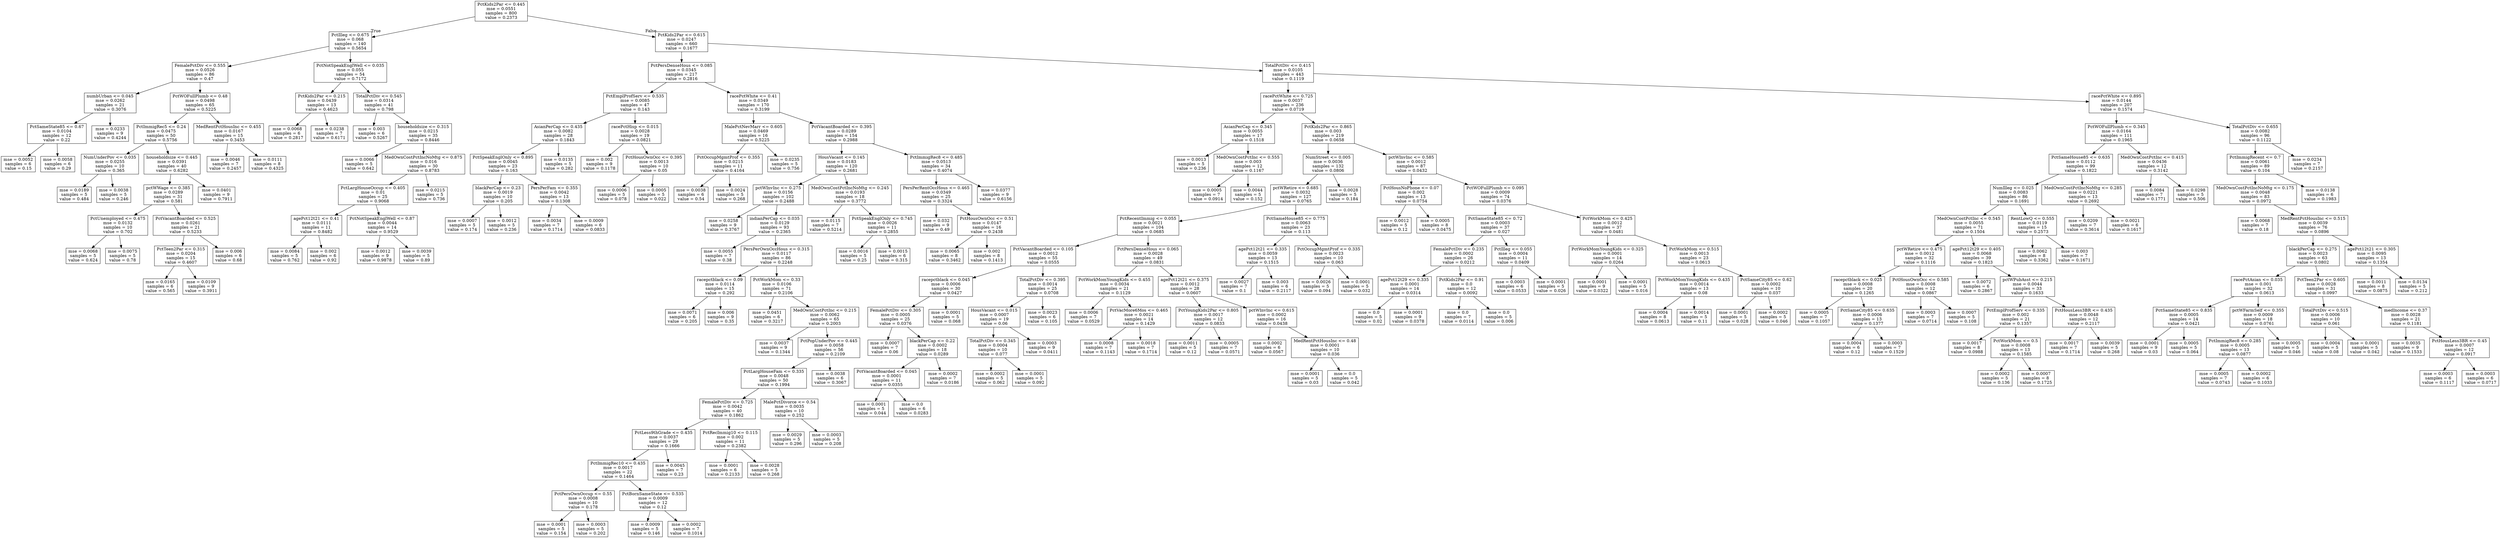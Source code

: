 digraph Tree {
node [shape=box] ;
0 [label="PctKids2Par <= 0.445\nmse = 0.0551\nsamples = 800\nvalue = 0.2373"] ;
1 [label="PctIlleg <= 0.675\nmse = 0.068\nsamples = 140\nvalue = 0.5654"] ;
0 -> 1 [labeldistance=2.5, labelangle=45, headlabel="True"] ;
2 [label="FemalePctDiv <= 0.555\nmse = 0.0526\nsamples = 86\nvalue = 0.47"] ;
1 -> 2 ;
3 [label="numbUrban <= 0.045\nmse = 0.0262\nsamples = 21\nvalue = 0.3076"] ;
2 -> 3 ;
4 [label="PctSameState85 <= 0.67\nmse = 0.0104\nsamples = 12\nvalue = 0.22"] ;
3 -> 4 ;
5 [label="mse = 0.0052\nsamples = 6\nvalue = 0.15"] ;
4 -> 5 ;
6 [label="mse = 0.0058\nsamples = 6\nvalue = 0.29"] ;
4 -> 6 ;
7 [label="mse = 0.0233\nsamples = 9\nvalue = 0.4244"] ;
3 -> 7 ;
8 [label="PctWOFullPlumb <= 0.48\nmse = 0.0498\nsamples = 65\nvalue = 0.5225"] ;
2 -> 8 ;
9 [label="PctImmigRec5 <= 0.24\nmse = 0.0475\nsamples = 50\nvalue = 0.5756"] ;
8 -> 9 ;
10 [label="NumUnderPov <= 0.035\nmse = 0.0255\nsamples = 10\nvalue = 0.365"] ;
9 -> 10 ;
11 [label="mse = 0.0189\nsamples = 5\nvalue = 0.484"] ;
10 -> 11 ;
12 [label="mse = 0.0038\nsamples = 5\nvalue = 0.246"] ;
10 -> 12 ;
13 [label="householdsize <= 0.445\nmse = 0.0391\nsamples = 40\nvalue = 0.6282"] ;
9 -> 13 ;
14 [label="pctWWage <= 0.385\nmse = 0.0289\nsamples = 31\nvalue = 0.581"] ;
13 -> 14 ;
15 [label="PctUnemployed <= 0.475\nmse = 0.0132\nsamples = 10\nvalue = 0.702"] ;
14 -> 15 ;
16 [label="mse = 0.0068\nsamples = 5\nvalue = 0.624"] ;
15 -> 16 ;
17 [label="mse = 0.0075\nsamples = 5\nvalue = 0.78"] ;
15 -> 17 ;
18 [label="PctVacantBoarded <= 0.525\nmse = 0.0261\nsamples = 21\nvalue = 0.5233"] ;
14 -> 18 ;
19 [label="PctTeen2Par <= 0.315\nmse = 0.0204\nsamples = 15\nvalue = 0.4607"] ;
18 -> 19 ;
20 [label="mse = 0.0165\nsamples = 6\nvalue = 0.565"] ;
19 -> 20 ;
21 [label="mse = 0.0109\nsamples = 9\nvalue = 0.3911"] ;
19 -> 21 ;
22 [label="mse = 0.006\nsamples = 6\nvalue = 0.68"] ;
18 -> 22 ;
23 [label="mse = 0.0401\nsamples = 9\nvalue = 0.7911"] ;
13 -> 23 ;
24 [label="MedRentPctHousInc <= 0.455\nmse = 0.0167\nsamples = 15\nvalue = 0.3453"] ;
8 -> 24 ;
25 [label="mse = 0.0046\nsamples = 7\nvalue = 0.2457"] ;
24 -> 25 ;
26 [label="mse = 0.0111\nsamples = 8\nvalue = 0.4325"] ;
24 -> 26 ;
27 [label="PctNotSpeakEnglWell <= 0.035\nmse = 0.055\nsamples = 54\nvalue = 0.7172"] ;
1 -> 27 ;
28 [label="PctKids2Par <= 0.215\nmse = 0.0439\nsamples = 13\nvalue = 0.4623"] ;
27 -> 28 ;
29 [label="mse = 0.0068\nsamples = 6\nvalue = 0.2817"] ;
28 -> 29 ;
30 [label="mse = 0.0238\nsamples = 7\nvalue = 0.6171"] ;
28 -> 30 ;
31 [label="TotalPctDiv <= 0.545\nmse = 0.0314\nsamples = 41\nvalue = 0.798"] ;
27 -> 31 ;
32 [label="mse = 0.003\nsamples = 6\nvalue = 0.5267"] ;
31 -> 32 ;
33 [label="householdsize <= 0.315\nmse = 0.0215\nsamples = 35\nvalue = 0.8446"] ;
31 -> 33 ;
34 [label="mse = 0.0066\nsamples = 5\nvalue = 0.642"] ;
33 -> 34 ;
35 [label="MedOwnCostPctIncNoMtg <= 0.875\nmse = 0.016\nsamples = 30\nvalue = 0.8783"] ;
33 -> 35 ;
36 [label="PctLargHouseOccup <= 0.405\nmse = 0.01\nsamples = 25\nvalue = 0.9068"] ;
35 -> 36 ;
37 [label="agePct12t21 <= 0.41\nmse = 0.0111\nsamples = 11\nvalue = 0.8482"] ;
36 -> 37 ;
38 [label="mse = 0.0084\nsamples = 5\nvalue = 0.762"] ;
37 -> 38 ;
39 [label="mse = 0.002\nsamples = 6\nvalue = 0.92"] ;
37 -> 39 ;
40 [label="PctNotSpeakEnglWell <= 0.87\nmse = 0.0044\nsamples = 14\nvalue = 0.9529"] ;
36 -> 40 ;
41 [label="mse = 0.0012\nsamples = 9\nvalue = 0.9878"] ;
40 -> 41 ;
42 [label="mse = 0.0039\nsamples = 5\nvalue = 0.89"] ;
40 -> 42 ;
43 [label="mse = 0.0215\nsamples = 5\nvalue = 0.736"] ;
35 -> 43 ;
44 [label="PctKids2Par <= 0.615\nmse = 0.0247\nsamples = 660\nvalue = 0.1677"] ;
0 -> 44 [labeldistance=2.5, labelangle=-45, headlabel="False"] ;
45 [label="PctPersDenseHous <= 0.085\nmse = 0.0345\nsamples = 217\nvalue = 0.2816"] ;
44 -> 45 ;
46 [label="PctEmplProfServ <= 0.535\nmse = 0.0085\nsamples = 47\nvalue = 0.143"] ;
45 -> 46 ;
47 [label="AsianPerCap <= 0.435\nmse = 0.0082\nsamples = 28\nvalue = 0.1843"] ;
46 -> 47 ;
48 [label="PctSpeakEnglOnly <= 0.895\nmse = 0.0045\nsamples = 23\nvalue = 0.163"] ;
47 -> 48 ;
49 [label="blackPerCap <= 0.23\nmse = 0.0019\nsamples = 10\nvalue = 0.205"] ;
48 -> 49 ;
50 [label="mse = 0.0007\nsamples = 5\nvalue = 0.174"] ;
49 -> 50 ;
51 [label="mse = 0.0012\nsamples = 5\nvalue = 0.236"] ;
49 -> 51 ;
52 [label="PersPerFam <= 0.355\nmse = 0.0042\nsamples = 13\nvalue = 0.1308"] ;
48 -> 52 ;
53 [label="mse = 0.0034\nsamples = 7\nvalue = 0.1714"] ;
52 -> 53 ;
54 [label="mse = 0.0009\nsamples = 6\nvalue = 0.0833"] ;
52 -> 54 ;
55 [label="mse = 0.0135\nsamples = 5\nvalue = 0.282"] ;
47 -> 55 ;
56 [label="racePctHisp <= 0.015\nmse = 0.0028\nsamples = 19\nvalue = 0.0821"] ;
46 -> 56 ;
57 [label="mse = 0.002\nsamples = 9\nvalue = 0.1178"] ;
56 -> 57 ;
58 [label="PctHousOwnOcc <= 0.395\nmse = 0.0013\nsamples = 10\nvalue = 0.05"] ;
56 -> 58 ;
59 [label="mse = 0.0006\nsamples = 5\nvalue = 0.078"] ;
58 -> 59 ;
60 [label="mse = 0.0005\nsamples = 5\nvalue = 0.022"] ;
58 -> 60 ;
61 [label="racePctWhite <= 0.41\nmse = 0.0349\nsamples = 170\nvalue = 0.3199"] ;
45 -> 61 ;
62 [label="MalePctNevMarr <= 0.605\nmse = 0.0469\nsamples = 16\nvalue = 0.5225"] ;
61 -> 62 ;
63 [label="PctOccupMgmtProf <= 0.355\nmse = 0.0215\nsamples = 11\nvalue = 0.4164"] ;
62 -> 63 ;
64 [label="mse = 0.0038\nsamples = 6\nvalue = 0.54"] ;
63 -> 64 ;
65 [label="mse = 0.0024\nsamples = 5\nvalue = 0.268"] ;
63 -> 65 ;
66 [label="mse = 0.0235\nsamples = 5\nvalue = 0.756"] ;
62 -> 66 ;
67 [label="PctVacantBoarded <= 0.395\nmse = 0.0289\nsamples = 154\nvalue = 0.2988"] ;
61 -> 67 ;
68 [label="HousVacant <= 0.145\nmse = 0.0183\nsamples = 120\nvalue = 0.2681"] ;
67 -> 68 ;
69 [label="pctWInvInc <= 0.275\nmse = 0.0156\nsamples = 102\nvalue = 0.2488"] ;
68 -> 69 ;
70 [label="mse = 0.0258\nsamples = 9\nvalue = 0.3767"] ;
69 -> 70 ;
71 [label="indianPerCap <= 0.035\nmse = 0.0129\nsamples = 93\nvalue = 0.2365"] ;
69 -> 71 ;
72 [label="mse = 0.0055\nsamples = 7\nvalue = 0.38"] ;
71 -> 72 ;
73 [label="PersPerOwnOccHous <= 0.315\nmse = 0.0117\nsamples = 86\nvalue = 0.2248"] ;
71 -> 73 ;
74 [label="racepctblack <= 0.09\nmse = 0.0114\nsamples = 15\nvalue = 0.292"] ;
73 -> 74 ;
75 [label="mse = 0.0071\nsamples = 6\nvalue = 0.205"] ;
74 -> 75 ;
76 [label="mse = 0.006\nsamples = 9\nvalue = 0.35"] ;
74 -> 76 ;
77 [label="PctWorkMom <= 0.33\nmse = 0.0106\nsamples = 71\nvalue = 0.2106"] ;
73 -> 77 ;
78 [label="mse = 0.0451\nsamples = 6\nvalue = 0.3217"] ;
77 -> 78 ;
79 [label="MedOwnCostPctInc <= 0.215\nmse = 0.0062\nsamples = 65\nvalue = 0.2003"] ;
77 -> 79 ;
80 [label="mse = 0.0037\nsamples = 9\nvalue = 0.1344"] ;
79 -> 80 ;
81 [label="PctPopUnderPov <= 0.445\nmse = 0.0058\nsamples = 56\nvalue = 0.2109"] ;
79 -> 81 ;
82 [label="PctLargHouseFam <= 0.335\nmse = 0.0048\nsamples = 50\nvalue = 0.1994"] ;
81 -> 82 ;
83 [label="FemalePctDiv <= 0.725\nmse = 0.0042\nsamples = 40\nvalue = 0.1862"] ;
82 -> 83 ;
84 [label="PctLess9thGrade <= 0.435\nmse = 0.0037\nsamples = 29\nvalue = 0.1666"] ;
83 -> 84 ;
85 [label="PctImmigRec10 <= 0.435\nmse = 0.0017\nsamples = 22\nvalue = 0.1464"] ;
84 -> 85 ;
86 [label="PctPersOwnOccup <= 0.55\nmse = 0.0008\nsamples = 10\nvalue = 0.178"] ;
85 -> 86 ;
87 [label="mse = 0.0001\nsamples = 5\nvalue = 0.154"] ;
86 -> 87 ;
88 [label="mse = 0.0003\nsamples = 5\nvalue = 0.202"] ;
86 -> 88 ;
89 [label="PctBornSameState <= 0.535\nmse = 0.0009\nsamples = 12\nvalue = 0.12"] ;
85 -> 89 ;
90 [label="mse = 0.0009\nsamples = 5\nvalue = 0.146"] ;
89 -> 90 ;
91 [label="mse = 0.0002\nsamples = 7\nvalue = 0.1014"] ;
89 -> 91 ;
92 [label="mse = 0.0045\nsamples = 7\nvalue = 0.23"] ;
84 -> 92 ;
93 [label="PctRecImmig10 <= 0.115\nmse = 0.002\nsamples = 11\nvalue = 0.2382"] ;
83 -> 93 ;
94 [label="mse = 0.0001\nsamples = 6\nvalue = 0.2133"] ;
93 -> 94 ;
95 [label="mse = 0.0028\nsamples = 5\nvalue = 0.268"] ;
93 -> 95 ;
96 [label="MalePctDivorce <= 0.54\nmse = 0.0035\nsamples = 10\nvalue = 0.252"] ;
82 -> 96 ;
97 [label="mse = 0.0029\nsamples = 5\nvalue = 0.296"] ;
96 -> 97 ;
98 [label="mse = 0.0003\nsamples = 5\nvalue = 0.208"] ;
96 -> 98 ;
99 [label="mse = 0.0038\nsamples = 6\nvalue = 0.3067"] ;
81 -> 99 ;
100 [label="MedOwnCostPctIncNoMtg <= 0.245\nmse = 0.0193\nsamples = 18\nvalue = 0.3772"] ;
68 -> 100 ;
101 [label="mse = 0.0115\nsamples = 7\nvalue = 0.5214"] ;
100 -> 101 ;
102 [label="PctSpeakEnglOnly <= 0.745\nmse = 0.0026\nsamples = 11\nvalue = 0.2855"] ;
100 -> 102 ;
103 [label="mse = 0.0016\nsamples = 5\nvalue = 0.25"] ;
102 -> 103 ;
104 [label="mse = 0.0015\nsamples = 6\nvalue = 0.315"] ;
102 -> 104 ;
105 [label="PctImmigRec8 <= 0.485\nmse = 0.0513\nsamples = 34\nvalue = 0.4074"] ;
67 -> 105 ;
106 [label="PersPerRentOccHous <= 0.465\nmse = 0.0349\nsamples = 25\nvalue = 0.3324"] ;
105 -> 106 ;
107 [label="mse = 0.032\nsamples = 9\nvalue = 0.49"] ;
106 -> 107 ;
108 [label="PctHousOwnOcc <= 0.51\nmse = 0.0147\nsamples = 16\nvalue = 0.2438"] ;
106 -> 108 ;
109 [label="mse = 0.0065\nsamples = 8\nvalue = 0.3462"] ;
108 -> 109 ;
110 [label="mse = 0.002\nsamples = 8\nvalue = 0.1413"] ;
108 -> 110 ;
111 [label="mse = 0.0377\nsamples = 9\nvalue = 0.6156"] ;
105 -> 111 ;
112 [label="TotalPctDiv <= 0.415\nmse = 0.0105\nsamples = 443\nvalue = 0.1119"] ;
44 -> 112 ;
113 [label="racePctWhite <= 0.725\nmse = 0.0037\nsamples = 236\nvalue = 0.0719"] ;
112 -> 113 ;
114 [label="AsianPerCap <= 0.345\nmse = 0.0055\nsamples = 17\nvalue = 0.1518"] ;
113 -> 114 ;
115 [label="mse = 0.0013\nsamples = 5\nvalue = 0.236"] ;
114 -> 115 ;
116 [label="MedOwnCostPctInc <= 0.555\nmse = 0.003\nsamples = 12\nvalue = 0.1167"] ;
114 -> 116 ;
117 [label="mse = 0.0005\nsamples = 7\nvalue = 0.0914"] ;
116 -> 117 ;
118 [label="mse = 0.0044\nsamples = 5\nvalue = 0.152"] ;
116 -> 118 ;
119 [label="PctKids2Par <= 0.865\nmse = 0.003\nsamples = 219\nvalue = 0.0658"] ;
113 -> 119 ;
120 [label="NumStreet <= 0.005\nmse = 0.0036\nsamples = 132\nvalue = 0.0806"] ;
119 -> 120 ;
121 [label="pctWRetire <= 0.685\nmse = 0.0032\nsamples = 127\nvalue = 0.0765"] ;
120 -> 121 ;
122 [label="PctRecentImmig <= 0.055\nmse = 0.0021\nsamples = 104\nvalue = 0.0685"] ;
121 -> 122 ;
123 [label="PctVacantBoarded <= 0.105\nmse = 0.0012\nsamples = 55\nvalue = 0.0555"] ;
122 -> 123 ;
124 [label="racepctblack <= 0.045\nmse = 0.0006\nsamples = 30\nvalue = 0.0427"] ;
123 -> 124 ;
125 [label="FemalePctDiv <= 0.305\nmse = 0.0005\nsamples = 25\nvalue = 0.0376"] ;
124 -> 125 ;
126 [label="mse = 0.0007\nsamples = 7\nvalue = 0.06"] ;
125 -> 126 ;
127 [label="blackPerCap <= 0.22\nmse = 0.0002\nsamples = 18\nvalue = 0.0289"] ;
125 -> 127 ;
128 [label="PctVacantBoarded <= 0.045\nmse = 0.0001\nsamples = 11\nvalue = 0.0355"] ;
127 -> 128 ;
129 [label="mse = 0.0001\nsamples = 5\nvalue = 0.044"] ;
128 -> 129 ;
130 [label="mse = 0.0\nsamples = 6\nvalue = 0.0283"] ;
128 -> 130 ;
131 [label="mse = 0.0002\nsamples = 7\nvalue = 0.0186"] ;
127 -> 131 ;
132 [label="mse = 0.0001\nsamples = 5\nvalue = 0.068"] ;
124 -> 132 ;
133 [label="TotalPctDiv <= 0.395\nmse = 0.0014\nsamples = 25\nvalue = 0.0708"] ;
123 -> 133 ;
134 [label="HousVacant <= 0.015\nmse = 0.0007\nsamples = 19\nvalue = 0.06"] ;
133 -> 134 ;
135 [label="TotalPctDiv <= 0.345\nmse = 0.0004\nsamples = 10\nvalue = 0.077"] ;
134 -> 135 ;
136 [label="mse = 0.0002\nsamples = 5\nvalue = 0.062"] ;
135 -> 136 ;
137 [label="mse = 0.0001\nsamples = 5\nvalue = 0.092"] ;
135 -> 137 ;
138 [label="mse = 0.0003\nsamples = 9\nvalue = 0.0411"] ;
134 -> 138 ;
139 [label="mse = 0.0023\nsamples = 6\nvalue = 0.105"] ;
133 -> 139 ;
140 [label="PctPersDenseHous <= 0.065\nmse = 0.0028\nsamples = 49\nvalue = 0.0831"] ;
122 -> 140 ;
141 [label="PctWorkMomYoungKids <= 0.455\nmse = 0.0034\nsamples = 21\nvalue = 0.1129"] ;
140 -> 141 ;
142 [label="mse = 0.0006\nsamples = 7\nvalue = 0.0529"] ;
141 -> 142 ;
143 [label="PctVacMore6Mos <= 0.465\nmse = 0.0021\nsamples = 14\nvalue = 0.1429"] ;
141 -> 143 ;
144 [label="mse = 0.0008\nsamples = 7\nvalue = 0.1143"] ;
143 -> 144 ;
145 [label="mse = 0.0018\nsamples = 7\nvalue = 0.1714"] ;
143 -> 145 ;
146 [label="agePct12t21 <= 0.375\nmse = 0.0012\nsamples = 28\nvalue = 0.0607"] ;
140 -> 146 ;
147 [label="PctYoungKids2Par <= 0.805\nmse = 0.0017\nsamples = 12\nvalue = 0.0833"] ;
146 -> 147 ;
148 [label="mse = 0.0011\nsamples = 5\nvalue = 0.12"] ;
147 -> 148 ;
149 [label="mse = 0.0005\nsamples = 7\nvalue = 0.0571"] ;
147 -> 149 ;
150 [label="pctWInvInc <= 0.615\nmse = 0.0002\nsamples = 16\nvalue = 0.0438"] ;
146 -> 150 ;
151 [label="mse = 0.0002\nsamples = 6\nvalue = 0.0567"] ;
150 -> 151 ;
152 [label="MedRentPctHousInc <= 0.48\nmse = 0.0001\nsamples = 10\nvalue = 0.036"] ;
150 -> 152 ;
153 [label="mse = 0.0001\nsamples = 5\nvalue = 0.03"] ;
152 -> 153 ;
154 [label="mse = 0.0\nsamples = 5\nvalue = 0.042"] ;
152 -> 154 ;
155 [label="PctSameHouse85 <= 0.775\nmse = 0.0063\nsamples = 23\nvalue = 0.113"] ;
121 -> 155 ;
156 [label="agePct12t21 <= 0.335\nmse = 0.0059\nsamples = 13\nvalue = 0.1515"] ;
155 -> 156 ;
157 [label="mse = 0.0027\nsamples = 7\nvalue = 0.1"] ;
156 -> 157 ;
158 [label="mse = 0.003\nsamples = 6\nvalue = 0.2117"] ;
156 -> 158 ;
159 [label="PctOccupMgmtProf <= 0.335\nmse = 0.0023\nsamples = 10\nvalue = 0.063"] ;
155 -> 159 ;
160 [label="mse = 0.0026\nsamples = 5\nvalue = 0.094"] ;
159 -> 160 ;
161 [label="mse = 0.0001\nsamples = 5\nvalue = 0.032"] ;
159 -> 161 ;
162 [label="mse = 0.0028\nsamples = 5\nvalue = 0.184"] ;
120 -> 162 ;
163 [label="pctWInvInc <= 0.585\nmse = 0.0012\nsamples = 87\nvalue = 0.0432"] ;
119 -> 163 ;
164 [label="PctHousNoPhone <= 0.07\nmse = 0.002\nsamples = 13\nvalue = 0.0754"] ;
163 -> 164 ;
165 [label="mse = 0.0012\nsamples = 5\nvalue = 0.12"] ;
164 -> 165 ;
166 [label="mse = 0.0005\nsamples = 8\nvalue = 0.0475"] ;
164 -> 166 ;
167 [label="PctWOFullPlumb <= 0.095\nmse = 0.0009\nsamples = 74\nvalue = 0.0376"] ;
163 -> 167 ;
168 [label="PctSameState85 <= 0.72\nmse = 0.0003\nsamples = 37\nvalue = 0.027"] ;
167 -> 168 ;
169 [label="FemalePctDiv <= 0.235\nmse = 0.0002\nsamples = 26\nvalue = 0.0212"] ;
168 -> 169 ;
170 [label="agePct12t29 <= 0.335\nmse = 0.0001\nsamples = 14\nvalue = 0.0314"] ;
169 -> 170 ;
171 [label="mse = 0.0\nsamples = 5\nvalue = 0.02"] ;
170 -> 171 ;
172 [label="mse = 0.0001\nsamples = 9\nvalue = 0.0378"] ;
170 -> 172 ;
173 [label="PctKids2Par <= 0.91\nmse = 0.0\nsamples = 12\nvalue = 0.0092"] ;
169 -> 173 ;
174 [label="mse = 0.0\nsamples = 7\nvalue = 0.0114"] ;
173 -> 174 ;
175 [label="mse = 0.0\nsamples = 5\nvalue = 0.006"] ;
173 -> 175 ;
176 [label="PctIlleg <= 0.055\nmse = 0.0004\nsamples = 11\nvalue = 0.0409"] ;
168 -> 176 ;
177 [label="mse = 0.0003\nsamples = 6\nvalue = 0.0533"] ;
176 -> 177 ;
178 [label="mse = 0.0001\nsamples = 5\nvalue = 0.026"] ;
176 -> 178 ;
179 [label="PctWorkMom <= 0.425\nmse = 0.0012\nsamples = 37\nvalue = 0.0481"] ;
167 -> 179 ;
180 [label="PctWorkMomYoungKids <= 0.325\nmse = 0.0001\nsamples = 14\nvalue = 0.0264"] ;
179 -> 180 ;
181 [label="mse = 0.0001\nsamples = 9\nvalue = 0.0322"] ;
180 -> 181 ;
182 [label="mse = 0.0001\nsamples = 5\nvalue = 0.016"] ;
180 -> 182 ;
183 [label="PctWorkMom <= 0.515\nmse = 0.0013\nsamples = 23\nvalue = 0.0613"] ;
179 -> 183 ;
184 [label="PctWorkMomYoungKids <= 0.435\nmse = 0.0014\nsamples = 13\nvalue = 0.08"] ;
183 -> 184 ;
185 [label="mse = 0.0004\nsamples = 8\nvalue = 0.0613"] ;
184 -> 185 ;
186 [label="mse = 0.0014\nsamples = 5\nvalue = 0.11"] ;
184 -> 186 ;
187 [label="PctSameCity85 <= 0.62\nmse = 0.0002\nsamples = 10\nvalue = 0.037"] ;
183 -> 187 ;
188 [label="mse = 0.0001\nsamples = 5\nvalue = 0.028"] ;
187 -> 188 ;
189 [label="mse = 0.0002\nsamples = 5\nvalue = 0.046"] ;
187 -> 189 ;
190 [label="racePctWhite <= 0.895\nmse = 0.0144\nsamples = 207\nvalue = 0.1574"] ;
112 -> 190 ;
191 [label="PctWOFullPlumb <= 0.345\nmse = 0.0164\nsamples = 111\nvalue = 0.1965"] ;
190 -> 191 ;
192 [label="PctSameHouse85 <= 0.635\nmse = 0.0112\nsamples = 99\nvalue = 0.1822"] ;
191 -> 192 ;
193 [label="NumIlleg <= 0.025\nmse = 0.0083\nsamples = 86\nvalue = 0.1691"] ;
192 -> 193 ;
194 [label="MedOwnCostPctInc <= 0.545\nmse = 0.0055\nsamples = 71\nvalue = 0.1504"] ;
193 -> 194 ;
195 [label="pctWRetire <= 0.475\nmse = 0.0012\nsamples = 32\nvalue = 0.1116"] ;
194 -> 195 ;
196 [label="racepctblack <= 0.025\nmse = 0.0008\nsamples = 20\nvalue = 0.1265"] ;
195 -> 196 ;
197 [label="mse = 0.0005\nsamples = 7\nvalue = 0.1057"] ;
196 -> 197 ;
198 [label="PctSameCity85 <= 0.635\nmse = 0.0006\nsamples = 13\nvalue = 0.1377"] ;
196 -> 198 ;
199 [label="mse = 0.0004\nsamples = 6\nvalue = 0.12"] ;
198 -> 199 ;
200 [label="mse = 0.0003\nsamples = 7\nvalue = 0.1529"] ;
198 -> 200 ;
201 [label="PctHousOwnOcc <= 0.585\nmse = 0.0008\nsamples = 12\nvalue = 0.0867"] ;
195 -> 201 ;
202 [label="mse = 0.0003\nsamples = 7\nvalue = 0.0714"] ;
201 -> 202 ;
203 [label="mse = 0.0007\nsamples = 5\nvalue = 0.108"] ;
201 -> 203 ;
204 [label="agePct12t29 <= 0.405\nmse = 0.0068\nsamples = 39\nvalue = 0.1823"] ;
194 -> 204 ;
205 [label="mse = 0.0072\nsamples = 6\nvalue = 0.2867"] ;
204 -> 205 ;
206 [label="pctWPubAsst <= 0.215\nmse = 0.0044\nsamples = 33\nvalue = 0.1633"] ;
204 -> 206 ;
207 [label="PctEmplProfServ <= 0.335\nmse = 0.002\nsamples = 21\nvalue = 0.1357"] ;
206 -> 207 ;
208 [label="mse = 0.0017\nsamples = 8\nvalue = 0.0988"] ;
207 -> 208 ;
209 [label="PctWorkMom <= 0.5\nmse = 0.0008\nsamples = 13\nvalue = 0.1585"] ;
207 -> 209 ;
210 [label="mse = 0.0002\nsamples = 5\nvalue = 0.136"] ;
209 -> 210 ;
211 [label="mse = 0.0007\nsamples = 8\nvalue = 0.1725"] ;
209 -> 211 ;
212 [label="PctHousLess3BR <= 0.435\nmse = 0.0048\nsamples = 12\nvalue = 0.2117"] ;
206 -> 212 ;
213 [label="mse = 0.0017\nsamples = 7\nvalue = 0.1714"] ;
212 -> 213 ;
214 [label="mse = 0.0039\nsamples = 5\nvalue = 0.268"] ;
212 -> 214 ;
215 [label="RentLowQ <= 0.555\nmse = 0.0119\nsamples = 15\nvalue = 0.2573"] ;
193 -> 215 ;
216 [label="mse = 0.0062\nsamples = 8\nvalue = 0.3362"] ;
215 -> 216 ;
217 [label="mse = 0.003\nsamples = 7\nvalue = 0.1671"] ;
215 -> 217 ;
218 [label="MedOwnCostPctIncNoMtg <= 0.285\nmse = 0.0221\nsamples = 13\nvalue = 0.2692"] ;
192 -> 218 ;
219 [label="mse = 0.0209\nsamples = 7\nvalue = 0.3614"] ;
218 -> 219 ;
220 [label="mse = 0.0021\nsamples = 6\nvalue = 0.1617"] ;
218 -> 220 ;
221 [label="MedOwnCostPctInc <= 0.415\nmse = 0.0436\nsamples = 12\nvalue = 0.3142"] ;
191 -> 221 ;
222 [label="mse = 0.0084\nsamples = 7\nvalue = 0.1771"] ;
221 -> 222 ;
223 [label="mse = 0.0298\nsamples = 5\nvalue = 0.506"] ;
221 -> 223 ;
224 [label="TotalPctDiv <= 0.655\nmse = 0.0082\nsamples = 96\nvalue = 0.1122"] ;
190 -> 224 ;
225 [label="PctImmigRecent <= 0.7\nmse = 0.0061\nsamples = 89\nvalue = 0.104"] ;
224 -> 225 ;
226 [label="MedOwnCostPctIncNoMtg <= 0.175\nmse = 0.0048\nsamples = 83\nvalue = 0.0972"] ;
225 -> 226 ;
227 [label="mse = 0.0068\nsamples = 7\nvalue = 0.18"] ;
226 -> 227 ;
228 [label="MedRentPctHousInc <= 0.515\nmse = 0.0039\nsamples = 76\nvalue = 0.0896"] ;
226 -> 228 ;
229 [label="blackPerCap <= 0.275\nmse = 0.0023\nsamples = 63\nvalue = 0.0802"] ;
228 -> 229 ;
230 [label="racePctAsian <= 0.035\nmse = 0.001\nsamples = 32\nvalue = 0.0613"] ;
229 -> 230 ;
231 [label="PctSameState85 <= 0.835\nmse = 0.0005\nsamples = 14\nvalue = 0.0421"] ;
230 -> 231 ;
232 [label="mse = 0.0001\nsamples = 9\nvalue = 0.03"] ;
231 -> 232 ;
233 [label="mse = 0.0005\nsamples = 5\nvalue = 0.064"] ;
231 -> 233 ;
234 [label="pctWFarmSelf <= 0.355\nmse = 0.0009\nsamples = 18\nvalue = 0.0761"] ;
230 -> 234 ;
235 [label="PctImmigRec8 <= 0.285\nmse = 0.0005\nsamples = 13\nvalue = 0.0877"] ;
234 -> 235 ;
236 [label="mse = 0.0005\nsamples = 7\nvalue = 0.0743"] ;
235 -> 236 ;
237 [label="mse = 0.0002\nsamples = 6\nvalue = 0.1033"] ;
235 -> 237 ;
238 [label="mse = 0.0005\nsamples = 5\nvalue = 0.046"] ;
234 -> 238 ;
239 [label="PctTeen2Par <= 0.605\nmse = 0.0028\nsamples = 31\nvalue = 0.0997"] ;
229 -> 239 ;
240 [label="TotalPctDiv <= 0.515\nmse = 0.0006\nsamples = 10\nvalue = 0.061"] ;
239 -> 240 ;
241 [label="mse = 0.0004\nsamples = 5\nvalue = 0.08"] ;
240 -> 241 ;
242 [label="mse = 0.0001\nsamples = 5\nvalue = 0.042"] ;
240 -> 242 ;
243 [label="medIncome <= 0.37\nmse = 0.0028\nsamples = 21\nvalue = 0.1181"] ;
239 -> 243 ;
244 [label="mse = 0.0035\nsamples = 9\nvalue = 0.1533"] ;
243 -> 244 ;
245 [label="PctHousLess3BR <= 0.45\nmse = 0.0007\nsamples = 12\nvalue = 0.0917"] ;
243 -> 245 ;
246 [label="mse = 0.0003\nsamples = 6\nvalue = 0.1117"] ;
245 -> 246 ;
247 [label="mse = 0.0003\nsamples = 6\nvalue = 0.0717"] ;
245 -> 247 ;
248 [label="agePct12t21 <= 0.305\nmse = 0.0095\nsamples = 13\nvalue = 0.1354"] ;
228 -> 248 ;
249 [label="mse = 0.0011\nsamples = 8\nvalue = 0.0875"] ;
248 -> 249 ;
250 [label="mse = 0.0134\nsamples = 5\nvalue = 0.212"] ;
248 -> 250 ;
251 [label="mse = 0.0138\nsamples = 6\nvalue = 0.1983"] ;
225 -> 251 ;
252 [label="mse = 0.0234\nsamples = 7\nvalue = 0.2157"] ;
224 -> 252 ;
}